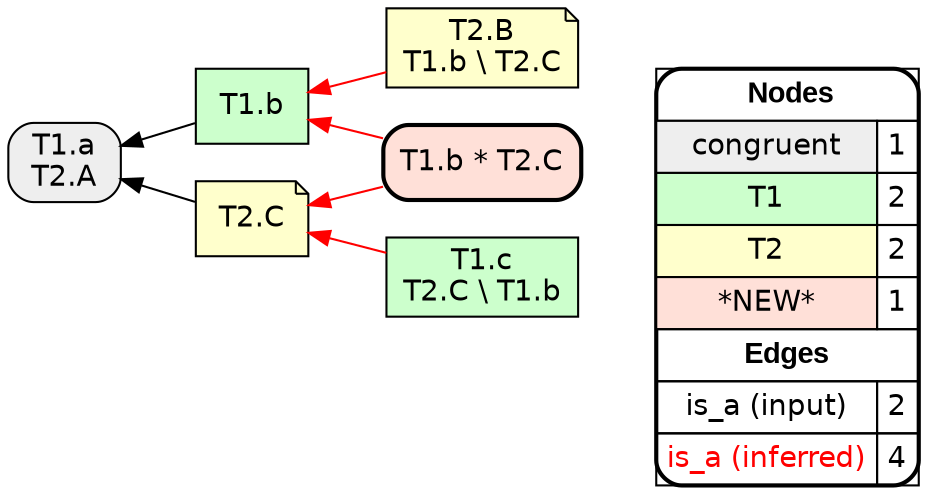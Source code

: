 digraph{
rankdir=RL
node[shape=box style="filled,rounded" fillcolor="#EEEEEE" fontname="helvetica"] 
"T1.a\nT2.A"
node[shape=box style=filled fillcolor="#CCFFCC" fontname="helvetica"] 
"T1.c\nT2.C \\ T1.b"
"T1.b"
node[shape=note style=filled fillcolor="#FFFFCC" fontname="helvetica"] 
"T2.C"
"T2.B\nT1.b \\ T2.C"
node[shape=box style="filled,rounded,bold" fillcolor="#FFE0D8" fontname="helvetica"] 
"T1.b * T2.C"
edge[arrowhead=normal style=dotted color="#000000" constraint=true penwidth=1]
edge[arrowhead=normal style=solid color="#000000" constraint=true penwidth=1]
"T2.C" -> "T1.a\nT2.A"
"T1.b" -> "T1.a\nT2.A"
edge[arrowhead=normal style=solid color="#FF0000" constraint=true penwidth=1]
"T1.b * T2.C" -> "T1.b"
"T2.B\nT1.b \\ T2.C" -> "T1.b"
"T1.b * T2.C" -> "T2.C"
"T1.c\nT2.C \\ T1.b" -> "T2.C"
node[shape=box] 
{rank=source Legend [fillcolor= white margin=0 label=< 
 <TABLE BORDER="0" CELLBORDER="1" CELLSPACING="0" CELLPADDING="4"> 
<TR> <TD COLSPAN="2"><font face="Arial Black"> Nodes</font></TD> </TR> 
<TR> 
 <TD bgcolor="#EEEEEE" fontname="helvetica">congruent</TD> 
 <TD>1</TD> 
 </TR> 
<TR> 
 <TD bgcolor="#CCFFCC" fontname="helvetica">T1</TD> 
 <TD>2</TD> 
 </TR> 
<TR> 
 <TD bgcolor="#FFFFCC" fontname="helvetica">T2</TD> 
 <TD>2</TD> 
 </TR> 
<TR> 
 <TD bgcolor="#FFE0D8" fontname="helvetica">*NEW*</TD> 
 <TD>1</TD> 
 </TR> 
<TR> <TD COLSPAN="2"><font face = "Arial Black"> Edges </font></TD> </TR> 
<TR> 
 <TD><font color ="#000000">is_a (input)</font></TD><TD>2</TD>
</TR>
<TR> 
 <TD><font color ="#FF0000">is_a (inferred)</font></TD><TD>4</TD>
</TR>
</TABLE> 
 >] } 
}